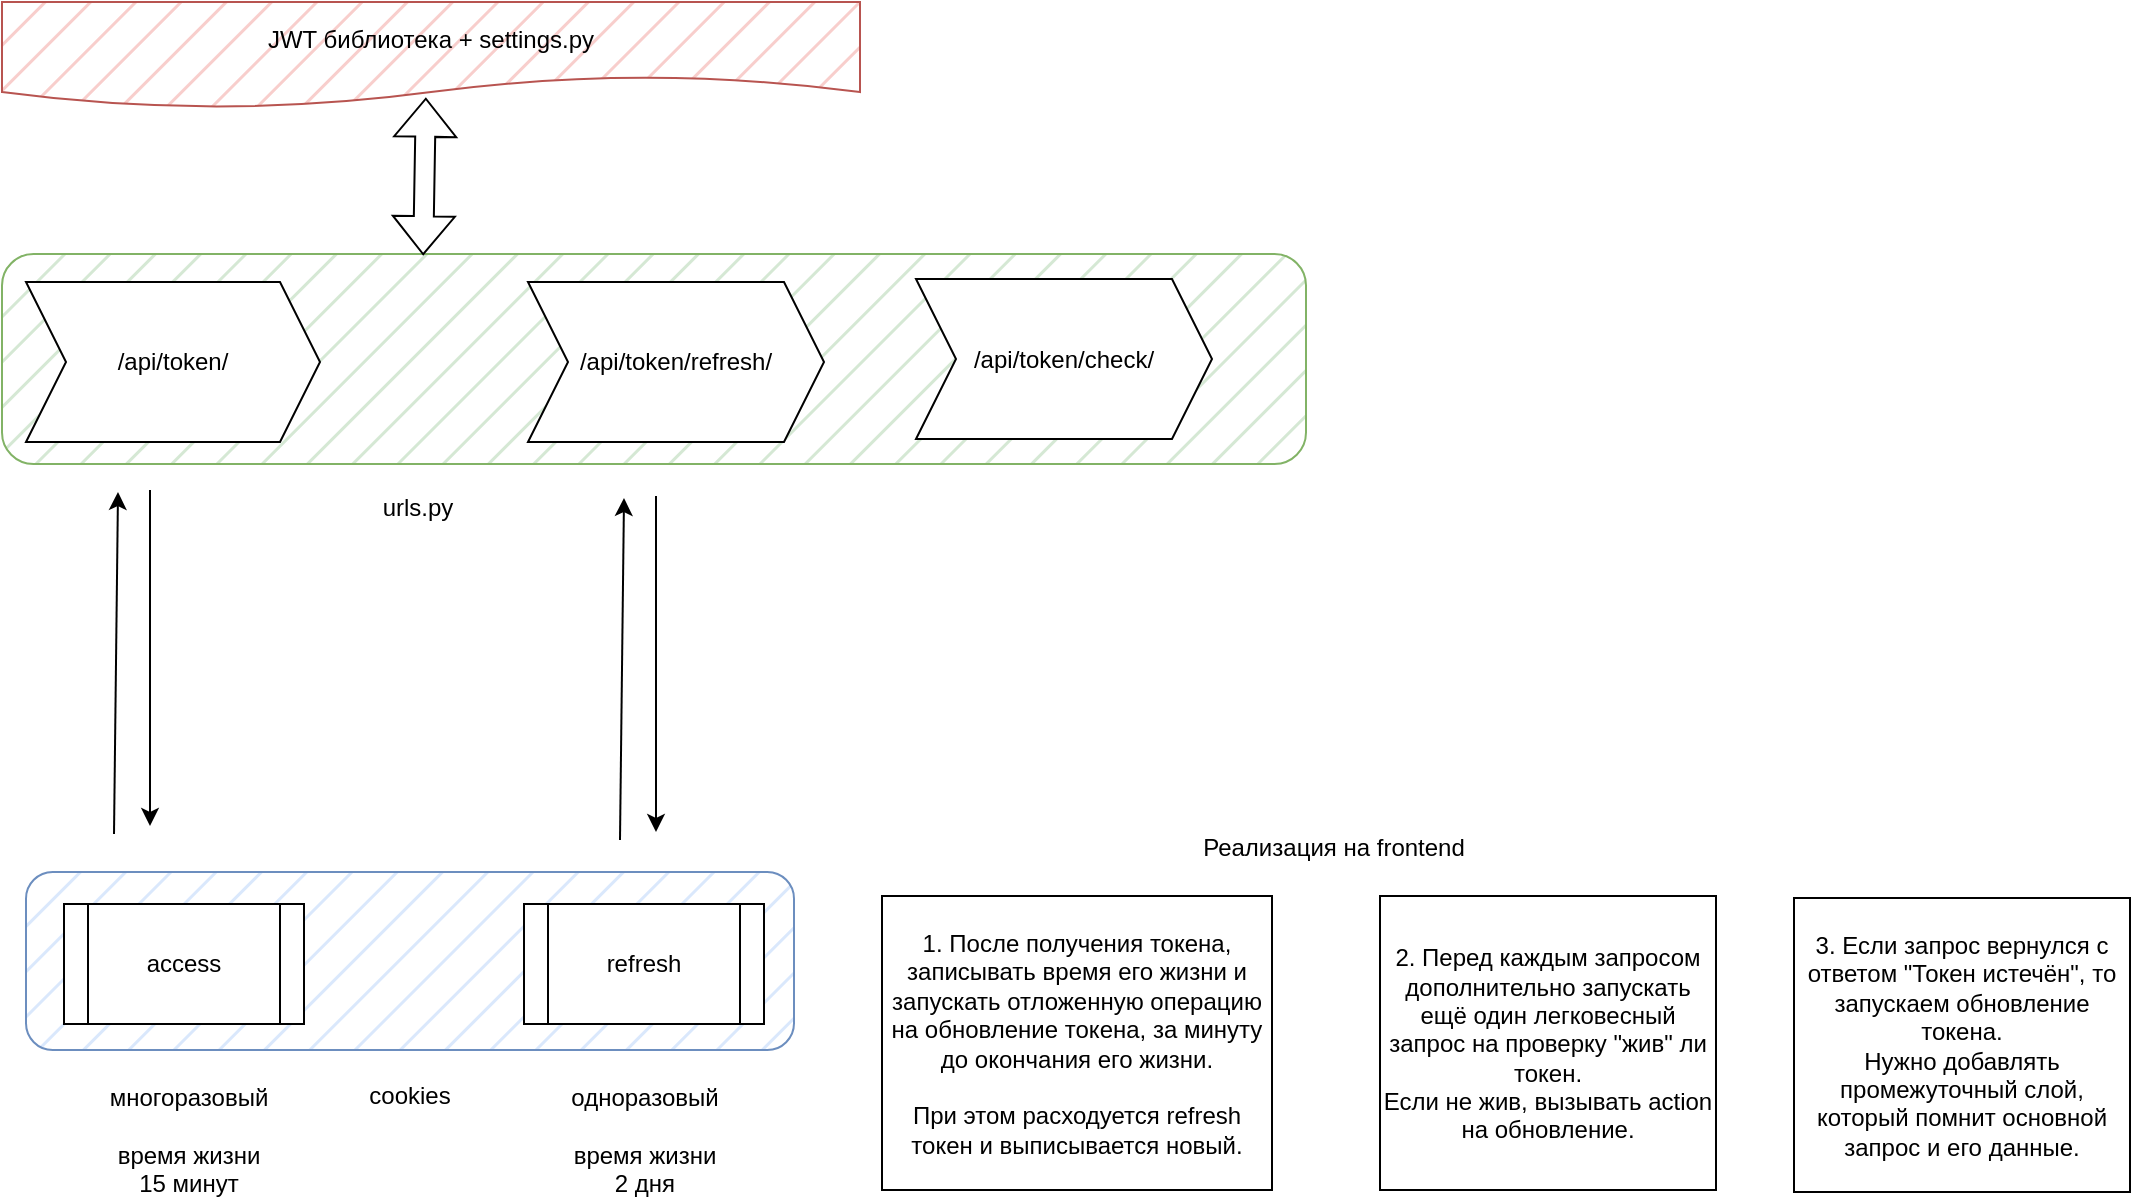 <mxfile version="20.4.1" type="device"><diagram id="vBEfNCwSdbIvKafHzr0C" name="Page-1"><mxGraphModel dx="665" dy="734" grid="0" gridSize="10" guides="1" tooltips="1" connect="1" arrows="1" fold="1" page="0" pageScale="1" pageWidth="850" pageHeight="1100" math="0" shadow="0"><root><mxCell id="0"/><mxCell id="1" parent="0"/><mxCell id="WxUzPRyZKOoDP2_ODJjA-10" value="" style="rounded=1;whiteSpace=wrap;html=1;fillStyle=hatch;fillColor=#dae8fc;strokeColor=#6c8ebf;" parent="1" vertex="1"><mxGeometry x="179" y="295" width="384" height="89" as="geometry"/></mxCell><mxCell id="WxUzPRyZKOoDP2_ODJjA-9" value="" style="rounded=1;whiteSpace=wrap;html=1;fillColor=#d5e8d4;strokeColor=#82b366;fillStyle=hatch;" parent="1" vertex="1"><mxGeometry x="167" y="-14" width="652" height="105" as="geometry"/></mxCell><mxCell id="WxUzPRyZKOoDP2_ODJjA-1" value="access" style="shape=process;whiteSpace=wrap;html=1;backgroundOutline=1;" parent="1" vertex="1"><mxGeometry x="198" y="311" width="120" height="60" as="geometry"/></mxCell><mxCell id="WxUzPRyZKOoDP2_ODJjA-2" value="refresh" style="shape=process;whiteSpace=wrap;html=1;backgroundOutline=1;" parent="1" vertex="1"><mxGeometry x="428" y="311" width="120" height="60" as="geometry"/></mxCell><mxCell id="WxUzPRyZKOoDP2_ODJjA-6" value="/api/token/" style="shape=step;perimeter=stepPerimeter;whiteSpace=wrap;html=1;fixedSize=1;" parent="1" vertex="1"><mxGeometry x="179" width="147" height="80" as="geometry"/></mxCell><mxCell id="WxUzPRyZKOoDP2_ODJjA-7" value="/api/token/refresh/" style="shape=step;perimeter=stepPerimeter;whiteSpace=wrap;html=1;fixedSize=1;" parent="1" vertex="1"><mxGeometry x="430" width="148" height="80" as="geometry"/></mxCell><mxCell id="WxUzPRyZKOoDP2_ODJjA-11" value="" style="endArrow=classic;html=1;rounded=0;" parent="1" edge="1"><mxGeometry width="50" height="50" relative="1" as="geometry"><mxPoint x="223" y="276" as="sourcePoint"/><mxPoint x="225" y="105" as="targetPoint"/></mxGeometry></mxCell><mxCell id="WxUzPRyZKOoDP2_ODJjA-13" value="" style="endArrow=classic;html=1;rounded=0;" parent="1" edge="1"><mxGeometry width="50" height="50" relative="1" as="geometry"><mxPoint x="241" y="104" as="sourcePoint"/><mxPoint x="241" y="272" as="targetPoint"/></mxGeometry></mxCell><mxCell id="WxUzPRyZKOoDP2_ODJjA-14" value="" style="endArrow=classic;html=1;rounded=0;" parent="1" edge="1"><mxGeometry width="50" height="50" relative="1" as="geometry"><mxPoint x="476" y="279" as="sourcePoint"/><mxPoint x="478" y="108" as="targetPoint"/></mxGeometry></mxCell><mxCell id="WxUzPRyZKOoDP2_ODJjA-15" value="" style="endArrow=classic;html=1;rounded=0;" parent="1" edge="1"><mxGeometry width="50" height="50" relative="1" as="geometry"><mxPoint x="494" y="107" as="sourcePoint"/><mxPoint x="494" y="275" as="targetPoint"/></mxGeometry></mxCell><mxCell id="WxUzPRyZKOoDP2_ODJjA-16" value="многоразовый&lt;br&gt;&lt;br&gt;время жизни 15 минут" style="text;html=1;strokeColor=none;fillColor=none;align=center;verticalAlign=middle;whiteSpace=wrap;rounded=0;fillStyle=hatch;" parent="1" vertex="1"><mxGeometry x="220" y="402" width="81" height="53" as="geometry"/></mxCell><mxCell id="WxUzPRyZKOoDP2_ODJjA-17" value="одноразовый&lt;br&gt;&lt;br&gt;время жизни 2 дня" style="text;html=1;strokeColor=none;fillColor=none;align=center;verticalAlign=middle;whiteSpace=wrap;rounded=0;fillStyle=hatch;" parent="1" vertex="1"><mxGeometry x="447.5" y="402" width="81" height="53" as="geometry"/></mxCell><mxCell id="WxUzPRyZKOoDP2_ODJjA-18" value="cookies" style="text;html=1;strokeColor=none;fillColor=none;align=center;verticalAlign=middle;whiteSpace=wrap;rounded=0;fillStyle=hatch;" parent="1" vertex="1"><mxGeometry x="341" y="392" width="60" height="30" as="geometry"/></mxCell><mxCell id="WxUzPRyZKOoDP2_ODJjA-19" value="urls.py" style="text;html=1;strokeColor=none;fillColor=none;align=center;verticalAlign=middle;whiteSpace=wrap;rounded=0;fillStyle=hatch;" parent="1" vertex="1"><mxGeometry x="345" y="98" width="60" height="30" as="geometry"/></mxCell><mxCell id="WxUzPRyZKOoDP2_ODJjA-20" value="JWT библиотека + settings.py" style="shape=document;whiteSpace=wrap;html=1;boundedLbl=1;fillStyle=hatch;fillColor=#f8cecc;strokeColor=#b85450;" parent="1" vertex="1"><mxGeometry x="167" y="-140" width="429" height="53" as="geometry"/></mxCell><mxCell id="WxUzPRyZKOoDP2_ODJjA-22" value="" style="shape=flexArrow;endArrow=classic;startArrow=classic;html=1;rounded=0;exitX=0.323;exitY=0.006;exitDx=0;exitDy=0;entryX=0.494;entryY=0.903;entryDx=0;entryDy=0;entryPerimeter=0;exitPerimeter=0;" parent="1" source="WxUzPRyZKOoDP2_ODJjA-9" target="WxUzPRyZKOoDP2_ODJjA-20" edge="1"><mxGeometry width="100" height="100" relative="1" as="geometry"><mxPoint x="324" y="20" as="sourcePoint"/><mxPoint x="424" y="-80" as="targetPoint"/></mxGeometry></mxCell><mxCell id="WxUzPRyZKOoDP2_ODJjA-24" value="1. После получения токена, записывать время его жизни и запускать отложенную операцию на обновление токена, за минуту до окончания его жизни.&lt;br&gt;&lt;br&gt;При этом расходуется refresh токен и выписывается новый." style="rounded=0;whiteSpace=wrap;html=1;fillStyle=hatch;" parent="1" vertex="1"><mxGeometry x="607" y="307" width="195" height="147" as="geometry"/></mxCell><mxCell id="WxUzPRyZKOoDP2_ODJjA-25" value="2. Перед каждым запросом дополнительно запускать ещё один легковесный запрос на проверку &quot;жив&quot; ли токен. &lt;br&gt;Если не жив, вызывать action на обновление." style="rounded=0;whiteSpace=wrap;html=1;fillStyle=hatch;" parent="1" vertex="1"><mxGeometry x="856" y="307" width="168" height="147" as="geometry"/></mxCell><mxCell id="WxUzPRyZKOoDP2_ODJjA-26" value="Реализация на frontend" style="text;html=1;strokeColor=none;fillColor=none;align=center;verticalAlign=middle;whiteSpace=wrap;rounded=0;fillStyle=hatch;" parent="1" vertex="1"><mxGeometry x="749" y="268" width="168" height="30" as="geometry"/></mxCell><mxCell id="9NQCgPHaa7OIdOEuF5_8-1" value="/api/token/check/" style="shape=step;perimeter=stepPerimeter;whiteSpace=wrap;html=1;fixedSize=1;" parent="1" vertex="1"><mxGeometry x="624" y="-1.5" width="148" height="80" as="geometry"/></mxCell><mxCell id="9NQCgPHaa7OIdOEuF5_8-2" value="3. Если запрос вернулся с ответом &quot;Токен истечён&quot;, то запускаем обновление токена.&lt;br&gt;Нужно добавлять промежуточный слой, который помнит основной запрос и его данные." style="rounded=0;whiteSpace=wrap;html=1;fillStyle=hatch;" parent="1" vertex="1"><mxGeometry x="1063" y="308" width="168" height="147" as="geometry"/></mxCell></root></mxGraphModel></diagram></mxfile>